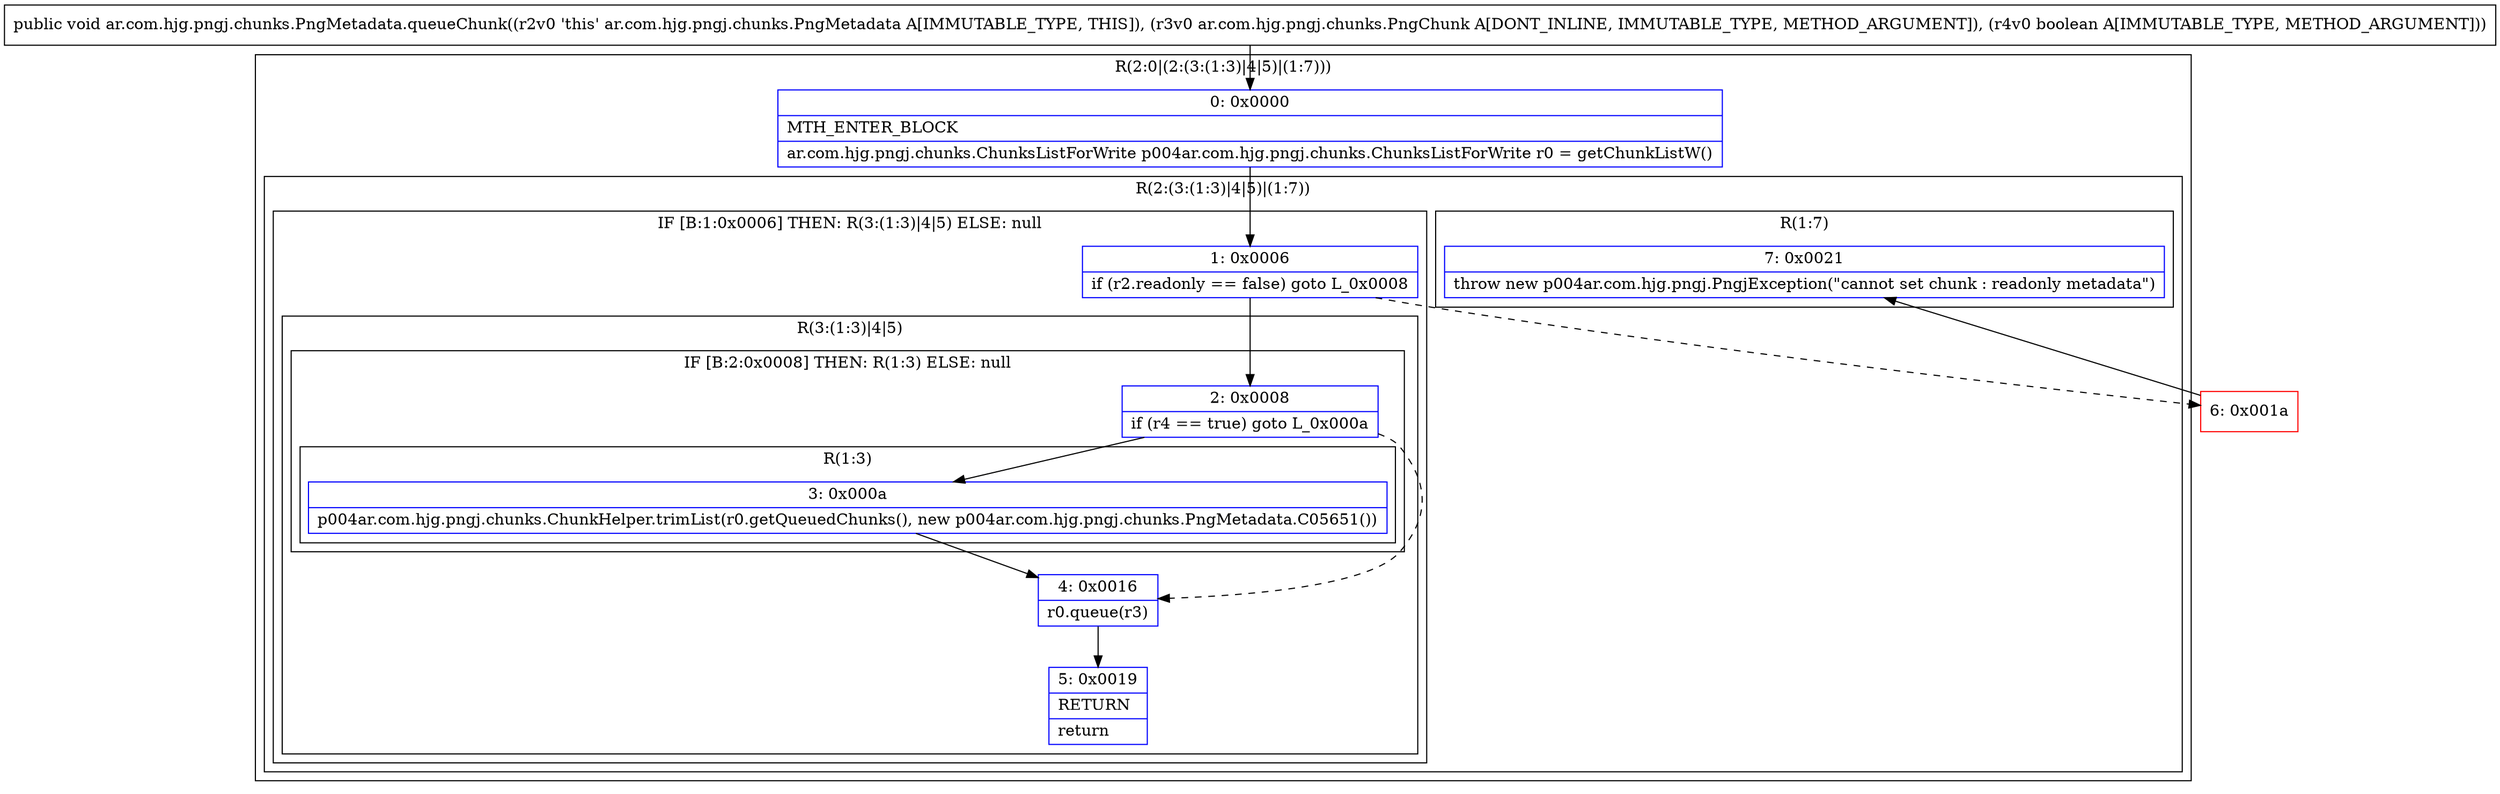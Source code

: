 digraph "CFG forar.com.hjg.pngj.chunks.PngMetadata.queueChunk(Lar\/com\/hjg\/pngj\/chunks\/PngChunk;Z)V" {
subgraph cluster_Region_290235969 {
label = "R(2:0|(2:(3:(1:3)|4|5)|(1:7)))";
node [shape=record,color=blue];
Node_0 [shape=record,label="{0\:\ 0x0000|MTH_ENTER_BLOCK\l|ar.com.hjg.pngj.chunks.ChunksListForWrite p004ar.com.hjg.pngj.chunks.ChunksListForWrite r0 = getChunkListW()\l}"];
subgraph cluster_Region_1121715142 {
label = "R(2:(3:(1:3)|4|5)|(1:7))";
node [shape=record,color=blue];
subgraph cluster_IfRegion_1144515257 {
label = "IF [B:1:0x0006] THEN: R(3:(1:3)|4|5) ELSE: null";
node [shape=record,color=blue];
Node_1 [shape=record,label="{1\:\ 0x0006|if (r2.readonly == false) goto L_0x0008\l}"];
subgraph cluster_Region_705383348 {
label = "R(3:(1:3)|4|5)";
node [shape=record,color=blue];
subgraph cluster_IfRegion_1183783108 {
label = "IF [B:2:0x0008] THEN: R(1:3) ELSE: null";
node [shape=record,color=blue];
Node_2 [shape=record,label="{2\:\ 0x0008|if (r4 == true) goto L_0x000a\l}"];
subgraph cluster_Region_1737644833 {
label = "R(1:3)";
node [shape=record,color=blue];
Node_3 [shape=record,label="{3\:\ 0x000a|p004ar.com.hjg.pngj.chunks.ChunkHelper.trimList(r0.getQueuedChunks(), new p004ar.com.hjg.pngj.chunks.PngMetadata.C05651())\l}"];
}
}
Node_4 [shape=record,label="{4\:\ 0x0016|r0.queue(r3)\l}"];
Node_5 [shape=record,label="{5\:\ 0x0019|RETURN\l|return\l}"];
}
}
subgraph cluster_Region_509376134 {
label = "R(1:7)";
node [shape=record,color=blue];
Node_7 [shape=record,label="{7\:\ 0x0021|throw new p004ar.com.hjg.pngj.PngjException(\"cannot set chunk : readonly metadata\")\l}"];
}
}
}
Node_6 [shape=record,color=red,label="{6\:\ 0x001a}"];
MethodNode[shape=record,label="{public void ar.com.hjg.pngj.chunks.PngMetadata.queueChunk((r2v0 'this' ar.com.hjg.pngj.chunks.PngMetadata A[IMMUTABLE_TYPE, THIS]), (r3v0 ar.com.hjg.pngj.chunks.PngChunk A[DONT_INLINE, IMMUTABLE_TYPE, METHOD_ARGUMENT]), (r4v0 boolean A[IMMUTABLE_TYPE, METHOD_ARGUMENT])) }"];
MethodNode -> Node_0;
Node_0 -> Node_1;
Node_1 -> Node_2;
Node_1 -> Node_6[style=dashed];
Node_2 -> Node_3;
Node_2 -> Node_4[style=dashed];
Node_3 -> Node_4;
Node_4 -> Node_5;
Node_6 -> Node_7;
}

